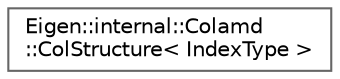 digraph "Graphical Class Hierarchy"
{
 // LATEX_PDF_SIZE
  bgcolor="transparent";
  edge [fontname=Helvetica,fontsize=10,labelfontname=Helvetica,labelfontsize=10];
  node [fontname=Helvetica,fontsize=10,shape=box,height=0.2,width=0.4];
  rankdir="LR";
  Node0 [id="Node000000",label="Eigen::internal::Colamd\l::ColStructure\< IndexType \>",height=0.2,width=0.4,color="grey40", fillcolor="white", style="filled",URL="$structEigen_1_1internal_1_1Colamd_1_1ColStructure.html",tooltip=" "];
}
